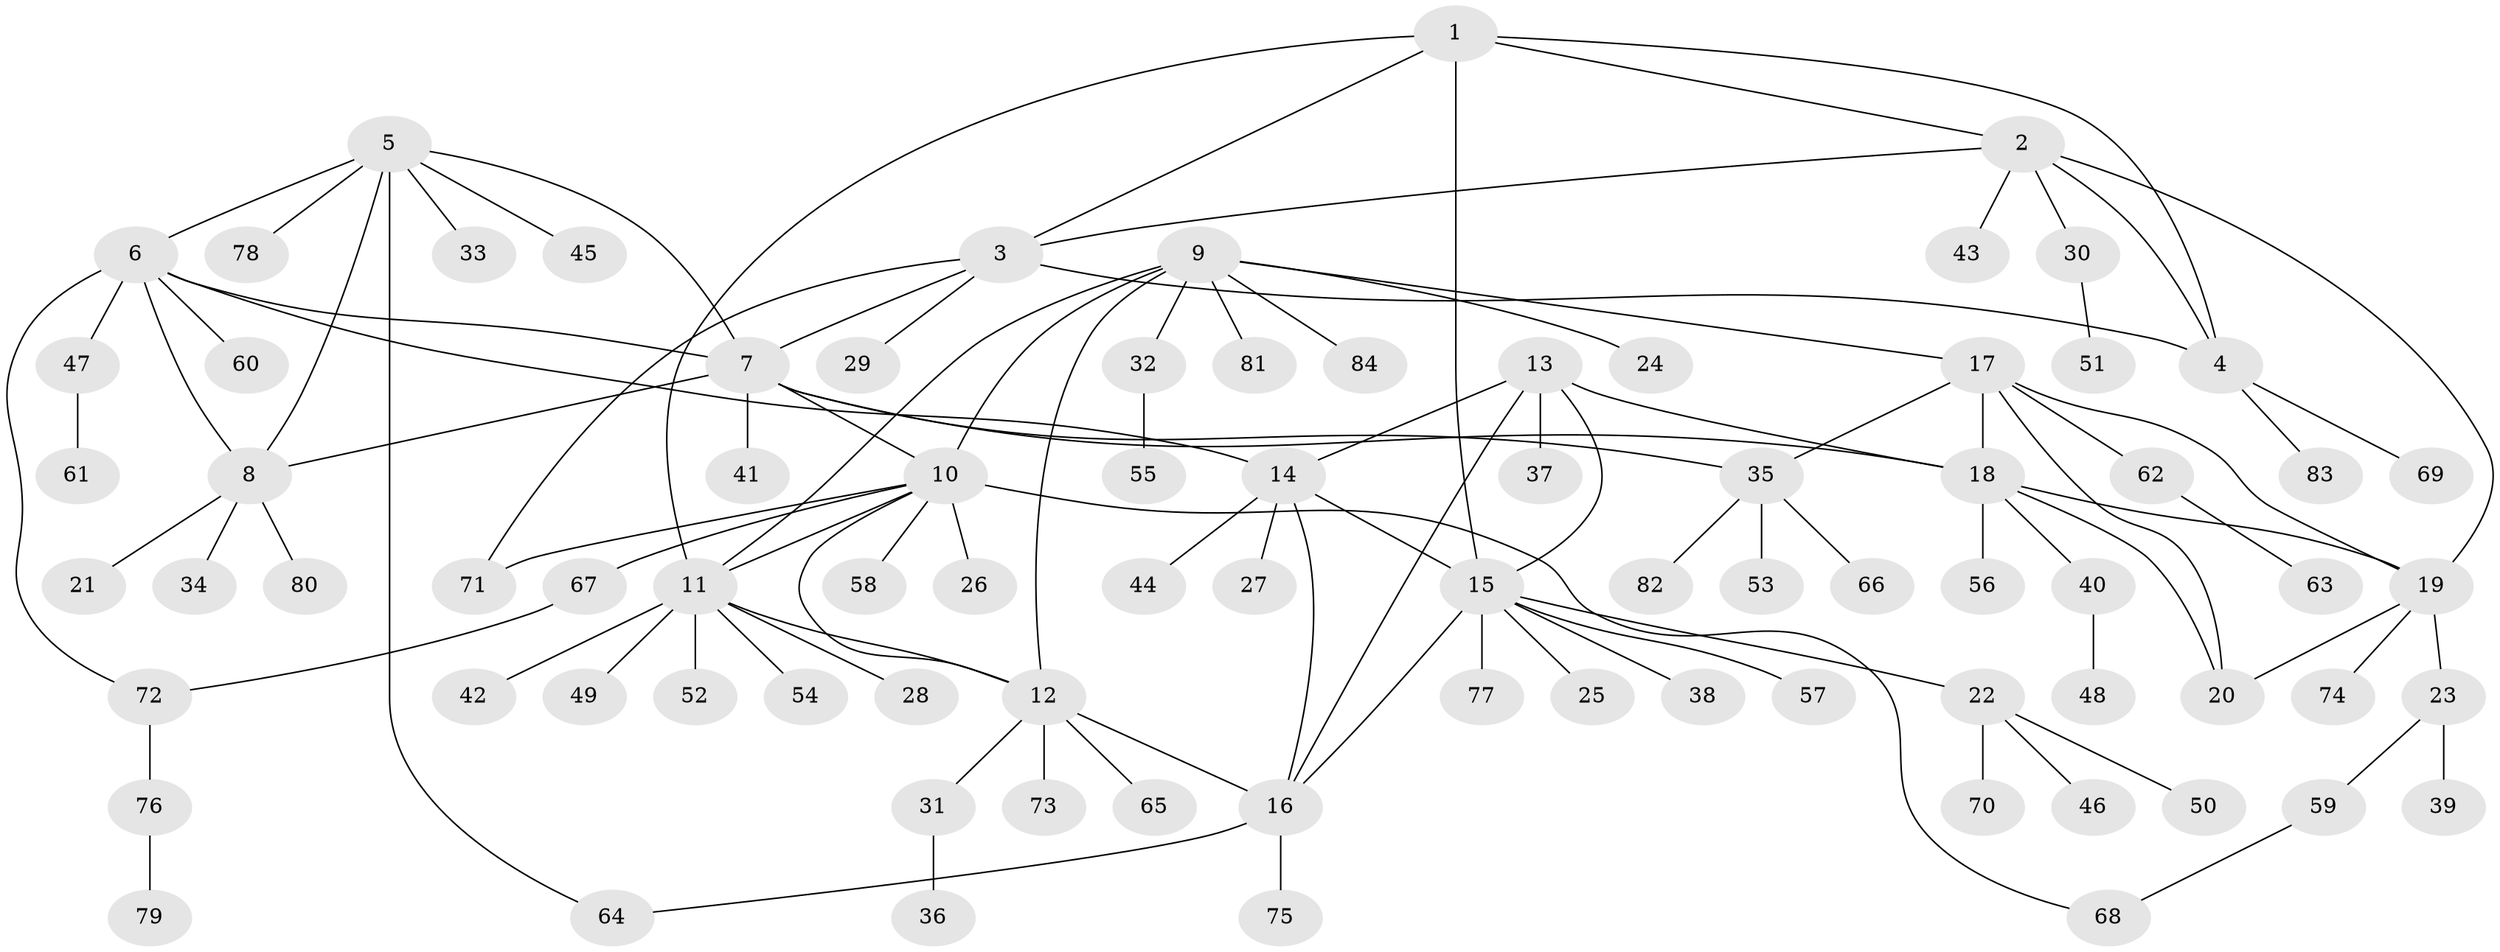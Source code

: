 // Generated by graph-tools (version 1.1) at 2025/15/03/09/25 04:15:56]
// undirected, 84 vertices, 109 edges
graph export_dot {
graph [start="1"]
  node [color=gray90,style=filled];
  1;
  2;
  3;
  4;
  5;
  6;
  7;
  8;
  9;
  10;
  11;
  12;
  13;
  14;
  15;
  16;
  17;
  18;
  19;
  20;
  21;
  22;
  23;
  24;
  25;
  26;
  27;
  28;
  29;
  30;
  31;
  32;
  33;
  34;
  35;
  36;
  37;
  38;
  39;
  40;
  41;
  42;
  43;
  44;
  45;
  46;
  47;
  48;
  49;
  50;
  51;
  52;
  53;
  54;
  55;
  56;
  57;
  58;
  59;
  60;
  61;
  62;
  63;
  64;
  65;
  66;
  67;
  68;
  69;
  70;
  71;
  72;
  73;
  74;
  75;
  76;
  77;
  78;
  79;
  80;
  81;
  82;
  83;
  84;
  1 -- 2;
  1 -- 3;
  1 -- 4;
  1 -- 11;
  1 -- 15;
  2 -- 3;
  2 -- 4;
  2 -- 19;
  2 -- 30;
  2 -- 43;
  3 -- 4;
  3 -- 7;
  3 -- 29;
  3 -- 71;
  4 -- 69;
  4 -- 83;
  5 -- 6;
  5 -- 7;
  5 -- 8;
  5 -- 33;
  5 -- 45;
  5 -- 64;
  5 -- 78;
  6 -- 7;
  6 -- 8;
  6 -- 14;
  6 -- 47;
  6 -- 60;
  6 -- 72;
  7 -- 8;
  7 -- 10;
  7 -- 18;
  7 -- 35;
  7 -- 41;
  8 -- 21;
  8 -- 34;
  8 -- 80;
  9 -- 10;
  9 -- 11;
  9 -- 12;
  9 -- 17;
  9 -- 24;
  9 -- 32;
  9 -- 81;
  9 -- 84;
  10 -- 11;
  10 -- 12;
  10 -- 26;
  10 -- 58;
  10 -- 67;
  10 -- 68;
  10 -- 71;
  11 -- 12;
  11 -- 28;
  11 -- 42;
  11 -- 49;
  11 -- 52;
  11 -- 54;
  12 -- 16;
  12 -- 31;
  12 -- 65;
  12 -- 73;
  13 -- 14;
  13 -- 15;
  13 -- 16;
  13 -- 18;
  13 -- 37;
  14 -- 15;
  14 -- 16;
  14 -- 27;
  14 -- 44;
  15 -- 16;
  15 -- 22;
  15 -- 25;
  15 -- 38;
  15 -- 57;
  15 -- 77;
  16 -- 64;
  16 -- 75;
  17 -- 18;
  17 -- 19;
  17 -- 20;
  17 -- 35;
  17 -- 62;
  18 -- 19;
  18 -- 20;
  18 -- 40;
  18 -- 56;
  19 -- 20;
  19 -- 23;
  19 -- 74;
  22 -- 46;
  22 -- 50;
  22 -- 70;
  23 -- 39;
  23 -- 59;
  30 -- 51;
  31 -- 36;
  32 -- 55;
  35 -- 53;
  35 -- 66;
  35 -- 82;
  40 -- 48;
  47 -- 61;
  59 -- 68;
  62 -- 63;
  67 -- 72;
  72 -- 76;
  76 -- 79;
}
